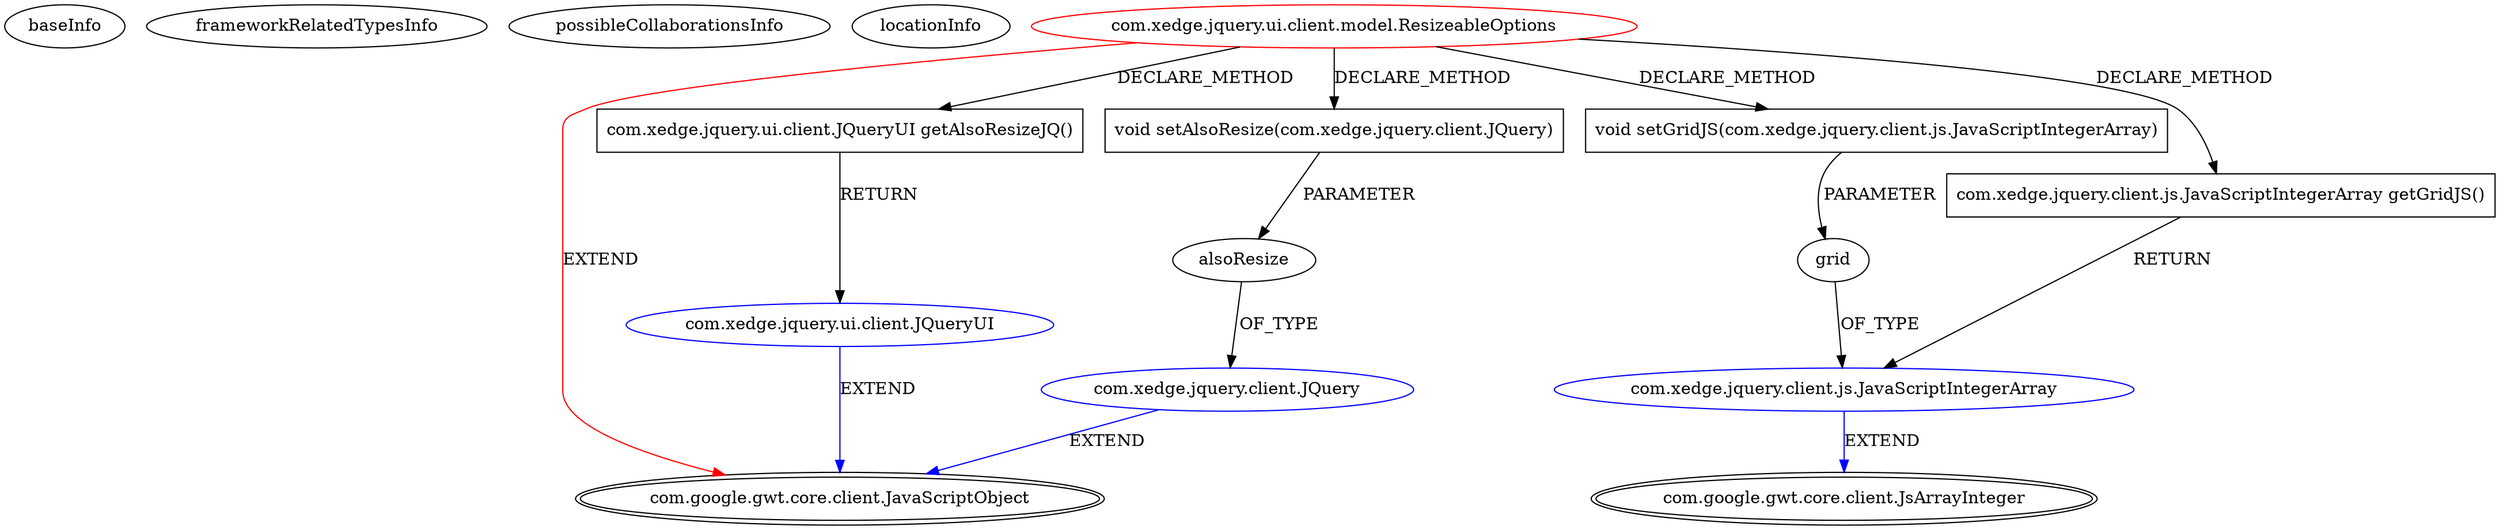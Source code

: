 digraph {
baseInfo[graphId=972,category="extension_graph",isAnonymous=false,possibleRelation=true]
frameworkRelatedTypesInfo[0="com.google.gwt.core.client.JavaScriptObject"]
possibleCollaborationsInfo[0="972~CLIENT_METHOD_DECLARATION-RETURN_TYPE-CLIENT_METHOD_DECLARATION-PARAMETER_DECLARATION-~com.google.gwt.core.client.JavaScriptObject ~com.google.gwt.core.client.JsArrayInteger ~false~false",1="972~CLIENT_METHOD_DECLARATION-RETURN_TYPE-~com.google.gwt.core.client.JavaScriptObject ~com.google.gwt.core.client.JavaScriptObject ~false~false",2="972~CLIENT_METHOD_DECLARATION-PARAMETER_DECLARATION-~com.google.gwt.core.client.JavaScriptObject ~com.google.gwt.core.client.JavaScriptObject ~false~false"]
locationInfo[projectName="brychcy-gwt-jquery",filePath="/brychcy-gwt-jquery/gwt-jquery-master/src/com/xedge/jquery/ui/client/model/ResizeableOptions.java",contextSignature="ResizeableOptions",graphId="972"]
0[label="com.xedge.jquery.ui.client.model.ResizeableOptions",vertexType="ROOT_CLIENT_CLASS_DECLARATION",isFrameworkType=false,color=red]
1[label="com.google.gwt.core.client.JavaScriptObject",vertexType="FRAMEWORK_CLASS_TYPE",isFrameworkType=true,peripheries=2]
8[label="com.xedge.jquery.ui.client.JQueryUI getAlsoResizeJQ()",vertexType="CLIENT_METHOD_DECLARATION",isFrameworkType=false,shape=box]
9[label="com.xedge.jquery.ui.client.JQueryUI",vertexType="REFERENCE_CLIENT_CLASS_DECLARATION",isFrameworkType=false,color=blue]
15[label="void setAlsoResize(com.xedge.jquery.client.JQuery)",vertexType="CLIENT_METHOD_DECLARATION",isFrameworkType=false,shape=box]
16[label="alsoResize",vertexType="PARAMETER_DECLARATION",isFrameworkType=false]
17[label="com.xedge.jquery.client.JQuery",vertexType="REFERENCE_CLIENT_CLASS_DECLARATION",isFrameworkType=false,color=blue]
52[label="void setGridJS(com.xedge.jquery.client.js.JavaScriptIntegerArray)",vertexType="CLIENT_METHOD_DECLARATION",isFrameworkType=false,shape=box]
53[label="grid",vertexType="PARAMETER_DECLARATION",isFrameworkType=false]
54[label="com.xedge.jquery.client.js.JavaScriptIntegerArray",vertexType="REFERENCE_CLIENT_CLASS_DECLARATION",isFrameworkType=false,color=blue]
55[label="com.google.gwt.core.client.JsArrayInteger",vertexType="FRAMEWORK_CLASS_TYPE",isFrameworkType=true,peripheries=2]
56[label="com.xedge.jquery.client.js.JavaScriptIntegerArray getGridJS()",vertexType="CLIENT_METHOD_DECLARATION",isFrameworkType=false,shape=box]
0->1[label="EXTEND",color=red]
0->8[label="DECLARE_METHOD"]
9->1[label="EXTEND",color=blue]
8->9[label="RETURN"]
0->15[label="DECLARE_METHOD"]
17->1[label="EXTEND",color=blue]
16->17[label="OF_TYPE"]
15->16[label="PARAMETER"]
0->52[label="DECLARE_METHOD"]
54->55[label="EXTEND",color=blue]
53->54[label="OF_TYPE"]
52->53[label="PARAMETER"]
0->56[label="DECLARE_METHOD"]
56->54[label="RETURN"]
}
